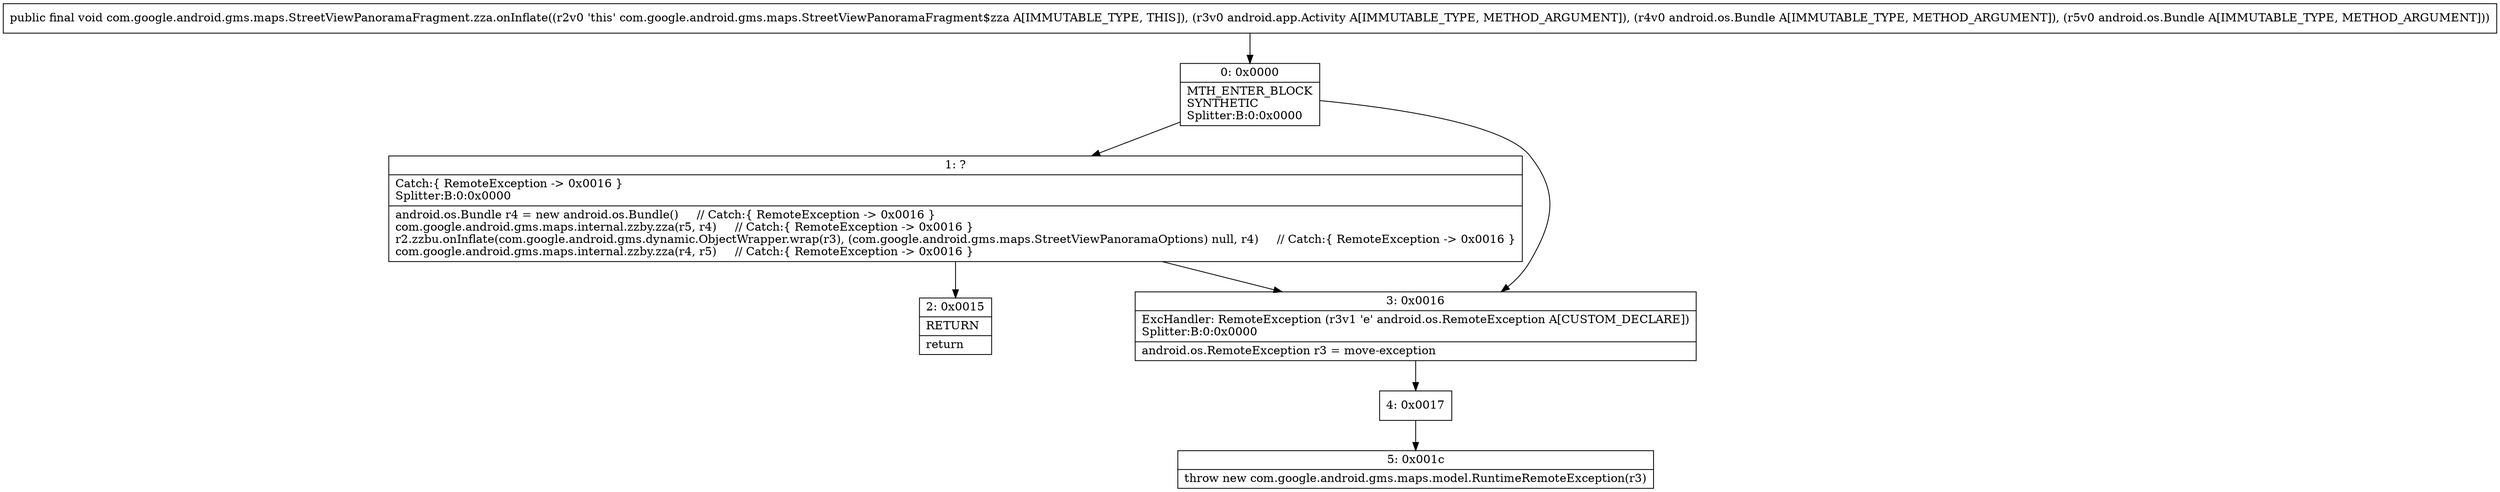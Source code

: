 digraph "CFG forcom.google.android.gms.maps.StreetViewPanoramaFragment.zza.onInflate(Landroid\/app\/Activity;Landroid\/os\/Bundle;Landroid\/os\/Bundle;)V" {
Node_0 [shape=record,label="{0\:\ 0x0000|MTH_ENTER_BLOCK\lSYNTHETIC\lSplitter:B:0:0x0000\l}"];
Node_1 [shape=record,label="{1\:\ ?|Catch:\{ RemoteException \-\> 0x0016 \}\lSplitter:B:0:0x0000\l|android.os.Bundle r4 = new android.os.Bundle()     \/\/ Catch:\{ RemoteException \-\> 0x0016 \}\lcom.google.android.gms.maps.internal.zzby.zza(r5, r4)     \/\/ Catch:\{ RemoteException \-\> 0x0016 \}\lr2.zzbu.onInflate(com.google.android.gms.dynamic.ObjectWrapper.wrap(r3), (com.google.android.gms.maps.StreetViewPanoramaOptions) null, r4)     \/\/ Catch:\{ RemoteException \-\> 0x0016 \}\lcom.google.android.gms.maps.internal.zzby.zza(r4, r5)     \/\/ Catch:\{ RemoteException \-\> 0x0016 \}\l}"];
Node_2 [shape=record,label="{2\:\ 0x0015|RETURN\l|return\l}"];
Node_3 [shape=record,label="{3\:\ 0x0016|ExcHandler: RemoteException (r3v1 'e' android.os.RemoteException A[CUSTOM_DECLARE])\lSplitter:B:0:0x0000\l|android.os.RemoteException r3 = move\-exception\l}"];
Node_4 [shape=record,label="{4\:\ 0x0017}"];
Node_5 [shape=record,label="{5\:\ 0x001c|throw new com.google.android.gms.maps.model.RuntimeRemoteException(r3)\l}"];
MethodNode[shape=record,label="{public final void com.google.android.gms.maps.StreetViewPanoramaFragment.zza.onInflate((r2v0 'this' com.google.android.gms.maps.StreetViewPanoramaFragment$zza A[IMMUTABLE_TYPE, THIS]), (r3v0 android.app.Activity A[IMMUTABLE_TYPE, METHOD_ARGUMENT]), (r4v0 android.os.Bundle A[IMMUTABLE_TYPE, METHOD_ARGUMENT]), (r5v0 android.os.Bundle A[IMMUTABLE_TYPE, METHOD_ARGUMENT])) }"];
MethodNode -> Node_0;
Node_0 -> Node_1;
Node_0 -> Node_3;
Node_1 -> Node_2;
Node_1 -> Node_3;
Node_3 -> Node_4;
Node_4 -> Node_5;
}

